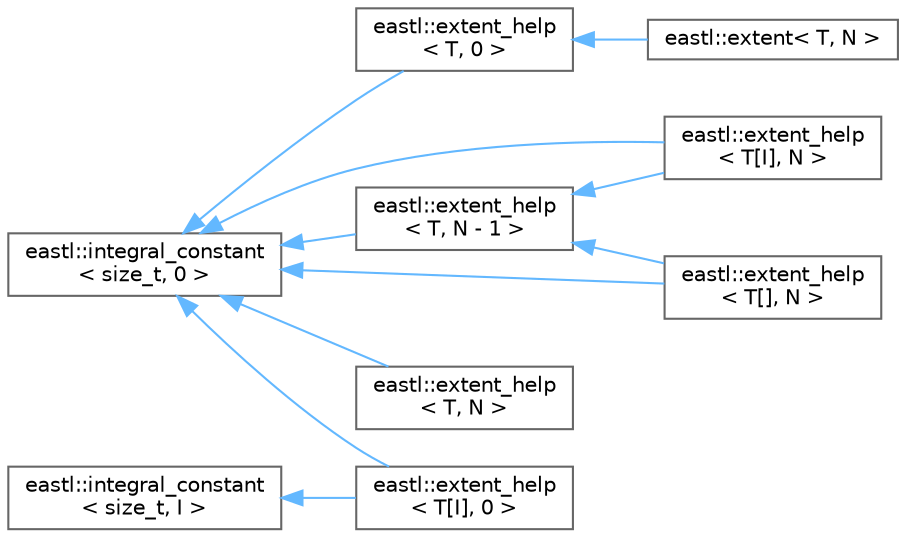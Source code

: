 digraph "类继承关系图"
{
 // LATEX_PDF_SIZE
  bgcolor="transparent";
  edge [fontname=Helvetica,fontsize=10,labelfontname=Helvetica,labelfontsize=10];
  node [fontname=Helvetica,fontsize=10,shape=box,height=0.2,width=0.4];
  rankdir="LR";
  Node0 [id="Node000000",label="eastl::integral_constant\l\< size_t, 0 \>",height=0.2,width=0.4,color="grey40", fillcolor="white", style="filled",URL="$structeastl_1_1integral__constant.html",tooltip=" "];
  Node0 -> Node1 [id="edge795_Node000000_Node000001",dir="back",color="steelblue1",style="solid",tooltip=" "];
  Node1 [id="Node000001",label="eastl::extent_help\l\< T, 0 \>",height=0.2,width=0.4,color="grey40", fillcolor="white", style="filled",URL="$structeastl_1_1extent__help.html",tooltip=" "];
  Node1 -> Node2 [id="edge796_Node000001_Node000002",dir="back",color="steelblue1",style="solid",tooltip=" "];
  Node2 [id="Node000002",label="eastl::extent\< T, N \>",height=0.2,width=0.4,color="grey40", fillcolor="white", style="filled",URL="$structeastl_1_1extent.html",tooltip=" "];
  Node0 -> Node3 [id="edge797_Node000000_Node000003",dir="back",color="steelblue1",style="solid",tooltip=" "];
  Node3 [id="Node000003",label="eastl::extent_help\l\< T, N - 1 \>",height=0.2,width=0.4,color="grey40", fillcolor="white", style="filled",URL="$structeastl_1_1extent__help.html",tooltip=" "];
  Node3 -> Node4 [id="edge798_Node000003_Node000004",dir="back",color="steelblue1",style="solid",tooltip=" "];
  Node4 [id="Node000004",label="eastl::extent_help\l\< T[I], N \>",height=0.2,width=0.4,color="grey40", fillcolor="white", style="filled",URL="$structeastl_1_1extent__help_3_01_t_0f_i_0e_00_01_n_01_4.html",tooltip=" "];
  Node3 -> Node5 [id="edge799_Node000003_Node000005",dir="back",color="steelblue1",style="solid",tooltip=" "];
  Node5 [id="Node000005",label="eastl::extent_help\l\< T[], N \>",height=0.2,width=0.4,color="grey40", fillcolor="white", style="filled",URL="$structeastl_1_1extent__help_3_01_t_0f_0e_00_01_n_01_4.html",tooltip=" "];
  Node0 -> Node6 [id="edge800_Node000000_Node000006",dir="back",color="steelblue1",style="solid",tooltip=" "];
  Node6 [id="Node000006",label="eastl::extent_help\l\< T[I], 0 \>",height=0.2,width=0.4,color="grey40", fillcolor="white", style="filled",URL="$structeastl_1_1extent__help_3_01_t_0f_i_0e_00_010_01_4.html",tooltip=" "];
  Node0 -> Node4 [id="edge801_Node000000_Node000004",dir="back",color="steelblue1",style="solid",tooltip=" "];
  Node0 -> Node5 [id="edge802_Node000000_Node000005",dir="back",color="steelblue1",style="solid",tooltip=" "];
  Node0 -> Node8 [id="edge803_Node000000_Node000008",dir="back",color="steelblue1",style="solid",tooltip=" "];
  Node8 [id="Node000008",label="eastl::extent_help\l\< T, N \>",height=0.2,width=0.4,color="grey40", fillcolor="white", style="filled",URL="$structeastl_1_1extent__help.html",tooltip=" "];
  Node7 [id="Node000007",label="eastl::integral_constant\l\< size_t, I \>",height=0.2,width=0.4,color="grey40", fillcolor="white", style="filled",URL="$structeastl_1_1integral__constant.html",tooltip=" "];
  Node7 -> Node6 [id="edge804_Node000007_Node000006",dir="back",color="steelblue1",style="solid",tooltip=" "];
}
